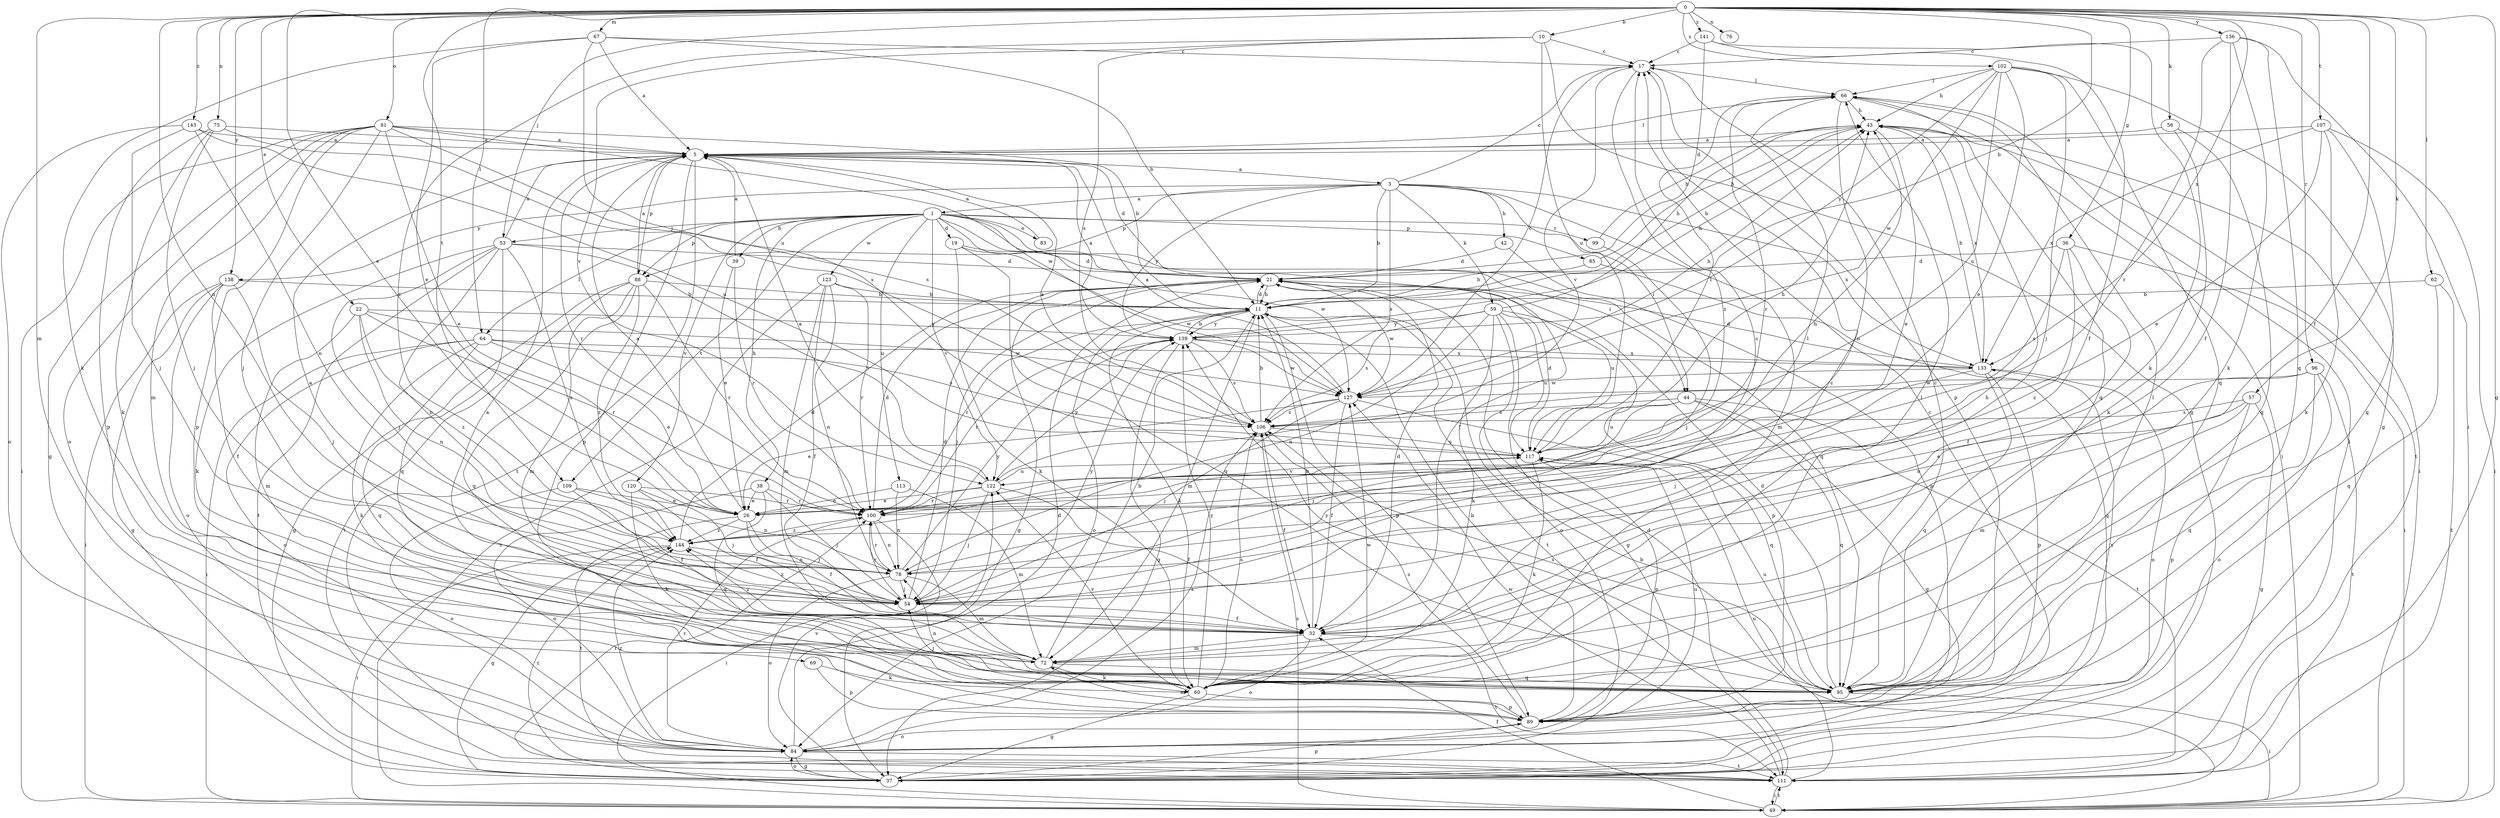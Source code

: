 strict digraph  {
0;
1;
3;
5;
10;
11;
17;
19;
21;
22;
26;
32;
36;
37;
38;
39;
42;
43;
44;
49;
53;
54;
56;
57;
59;
60;
62;
64;
66;
67;
69;
72;
75;
76;
78;
81;
83;
84;
85;
88;
89;
95;
96;
99;
100;
102;
106;
107;
109;
111;
113;
117;
120;
122;
123;
127;
133;
136;
138;
139;
141;
143;
144;
0 -> 10  [label=b];
0 -> 11  [label=b];
0 -> 22  [label=e];
0 -> 26  [label=e];
0 -> 32  [label=f];
0 -> 36  [label=g];
0 -> 37  [label=g];
0 -> 53  [label=j];
0 -> 56  [label=k];
0 -> 57  [label=k];
0 -> 62  [label=l];
0 -> 64  [label=l];
0 -> 67  [label=m];
0 -> 69  [label=m];
0 -> 75  [label=n];
0 -> 76  [label=n];
0 -> 78  [label=n];
0 -> 81  [label=o];
0 -> 96  [label=r];
0 -> 102  [label=s];
0 -> 107  [label=t];
0 -> 109  [label=t];
0 -> 133  [label=x];
0 -> 136  [label=y];
0 -> 138  [label=y];
0 -> 141  [label=z];
0 -> 143  [label=z];
1 -> 19  [label=d];
1 -> 32  [label=f];
1 -> 38  [label=h];
1 -> 39  [label=h];
1 -> 44  [label=i];
1 -> 53  [label=j];
1 -> 64  [label=l];
1 -> 83  [label=o];
1 -> 85  [label=p];
1 -> 88  [label=p];
1 -> 95  [label=q];
1 -> 99  [label=r];
1 -> 109  [label=t];
1 -> 113  [label=u];
1 -> 120  [label=v];
1 -> 122  [label=v];
1 -> 123  [label=w];
1 -> 127  [label=w];
3 -> 1  [label=a];
3 -> 11  [label=b];
3 -> 17  [label=c];
3 -> 42  [label=h];
3 -> 44  [label=i];
3 -> 59  [label=k];
3 -> 72  [label=m];
3 -> 88  [label=p];
3 -> 106  [label=s];
3 -> 133  [label=x];
3 -> 138  [label=y];
3 -> 139  [label=y];
5 -> 3  [label=a];
5 -> 21  [label=d];
5 -> 66  [label=l];
5 -> 88  [label=p];
5 -> 89  [label=p];
5 -> 100  [label=r];
5 -> 111  [label=t];
10 -> 17  [label=c];
10 -> 37  [label=g];
10 -> 106  [label=s];
10 -> 117  [label=u];
10 -> 122  [label=v];
10 -> 144  [label=z];
11 -> 21  [label=d];
11 -> 60  [label=k];
11 -> 72  [label=m];
11 -> 84  [label=o];
11 -> 89  [label=p];
11 -> 100  [label=r];
11 -> 111  [label=t];
11 -> 139  [label=y];
17 -> 66  [label=l];
17 -> 89  [label=p];
17 -> 122  [label=v];
17 -> 144  [label=z];
19 -> 21  [label=d];
19 -> 60  [label=k];
19 -> 95  [label=q];
19 -> 127  [label=w];
21 -> 11  [label=b];
21 -> 37  [label=g];
21 -> 54  [label=j];
21 -> 117  [label=u];
21 -> 127  [label=w];
22 -> 72  [label=m];
22 -> 78  [label=n];
22 -> 100  [label=r];
22 -> 127  [label=w];
22 -> 139  [label=y];
22 -> 144  [label=z];
26 -> 5  [label=a];
26 -> 32  [label=f];
26 -> 54  [label=j];
26 -> 111  [label=t];
26 -> 144  [label=z];
32 -> 11  [label=b];
32 -> 21  [label=d];
32 -> 72  [label=m];
32 -> 84  [label=o];
32 -> 111  [label=t];
32 -> 144  [label=z];
36 -> 21  [label=d];
36 -> 32  [label=f];
36 -> 49  [label=i];
36 -> 106  [label=s];
36 -> 144  [label=z];
37 -> 84  [label=o];
37 -> 89  [label=p];
37 -> 100  [label=r];
37 -> 122  [label=v];
38 -> 26  [label=e];
38 -> 54  [label=j];
38 -> 84  [label=o];
38 -> 95  [label=q];
38 -> 100  [label=r];
39 -> 5  [label=a];
39 -> 26  [label=e];
39 -> 100  [label=r];
42 -> 21  [label=d];
42 -> 89  [label=p];
43 -> 5  [label=a];
43 -> 11  [label=b];
43 -> 26  [label=e];
43 -> 49  [label=i];
43 -> 111  [label=t];
43 -> 133  [label=x];
44 -> 37  [label=g];
44 -> 54  [label=j];
44 -> 95  [label=q];
44 -> 106  [label=s];
44 -> 111  [label=t];
44 -> 117  [label=u];
49 -> 11  [label=b];
49 -> 32  [label=f];
49 -> 106  [label=s];
49 -> 111  [label=t];
53 -> 5  [label=a];
53 -> 21  [label=d];
53 -> 54  [label=j];
53 -> 60  [label=k];
53 -> 78  [label=n];
53 -> 95  [label=q];
53 -> 111  [label=t];
53 -> 122  [label=v];
53 -> 144  [label=z];
54 -> 5  [label=a];
54 -> 17  [label=c];
54 -> 21  [label=d];
54 -> 32  [label=f];
54 -> 100  [label=r];
54 -> 139  [label=y];
54 -> 144  [label=z];
56 -> 5  [label=a];
56 -> 60  [label=k];
56 -> 95  [label=q];
57 -> 26  [label=e];
57 -> 37  [label=g];
57 -> 72  [label=m];
57 -> 89  [label=p];
57 -> 106  [label=s];
59 -> 37  [label=g];
59 -> 43  [label=h];
59 -> 60  [label=k];
59 -> 78  [label=n];
59 -> 84  [label=o];
59 -> 89  [label=p];
59 -> 106  [label=s];
59 -> 117  [label=u];
59 -> 139  [label=y];
60 -> 17  [label=c];
60 -> 37  [label=g];
60 -> 54  [label=j];
60 -> 66  [label=l];
60 -> 89  [label=p];
60 -> 106  [label=s];
60 -> 122  [label=v];
60 -> 127  [label=w];
60 -> 139  [label=y];
62 -> 11  [label=b];
62 -> 95  [label=q];
62 -> 111  [label=t];
64 -> 26  [label=e];
64 -> 49  [label=i];
64 -> 60  [label=k];
64 -> 84  [label=o];
64 -> 95  [label=q];
64 -> 106  [label=s];
64 -> 133  [label=x];
66 -> 43  [label=h];
66 -> 49  [label=i];
66 -> 78  [label=n];
66 -> 95  [label=q];
66 -> 100  [label=r];
67 -> 5  [label=a];
67 -> 11  [label=b];
67 -> 17  [label=c];
67 -> 26  [label=e];
67 -> 60  [label=k];
67 -> 117  [label=u];
69 -> 60  [label=k];
69 -> 89  [label=p];
72 -> 5  [label=a];
72 -> 11  [label=b];
72 -> 43  [label=h];
72 -> 60  [label=k];
72 -> 95  [label=q];
75 -> 5  [label=a];
75 -> 54  [label=j];
75 -> 60  [label=k];
75 -> 89  [label=p];
75 -> 106  [label=s];
78 -> 54  [label=j];
78 -> 66  [label=l];
78 -> 72  [label=m];
78 -> 84  [label=o];
78 -> 100  [label=r];
78 -> 139  [label=y];
81 -> 5  [label=a];
81 -> 11  [label=b];
81 -> 26  [label=e];
81 -> 37  [label=g];
81 -> 49  [label=i];
81 -> 54  [label=j];
81 -> 72  [label=m];
81 -> 84  [label=o];
81 -> 89  [label=p];
81 -> 106  [label=s];
81 -> 127  [label=w];
83 -> 5  [label=a];
84 -> 17  [label=c];
84 -> 21  [label=d];
84 -> 37  [label=g];
84 -> 100  [label=r];
84 -> 106  [label=s];
84 -> 111  [label=t];
84 -> 144  [label=z];
85 -> 11  [label=b];
85 -> 37  [label=g];
85 -> 43  [label=h];
88 -> 5  [label=a];
88 -> 11  [label=b];
88 -> 37  [label=g];
88 -> 72  [label=m];
88 -> 95  [label=q];
88 -> 100  [label=r];
88 -> 111  [label=t];
88 -> 144  [label=z];
89 -> 11  [label=b];
89 -> 72  [label=m];
89 -> 84  [label=o];
89 -> 106  [label=s];
89 -> 117  [label=u];
89 -> 133  [label=x];
95 -> 17  [label=c];
95 -> 21  [label=d];
95 -> 49  [label=i];
95 -> 66  [label=l];
95 -> 78  [label=n];
95 -> 106  [label=s];
95 -> 117  [label=u];
95 -> 139  [label=y];
96 -> 78  [label=n];
96 -> 84  [label=o];
96 -> 95  [label=q];
96 -> 111  [label=t];
96 -> 127  [label=w];
99 -> 43  [label=h];
99 -> 54  [label=j];
100 -> 21  [label=d];
100 -> 43  [label=h];
100 -> 49  [label=i];
100 -> 78  [label=n];
100 -> 144  [label=z];
102 -> 26  [label=e];
102 -> 37  [label=g];
102 -> 43  [label=h];
102 -> 54  [label=j];
102 -> 66  [label=l];
102 -> 95  [label=q];
102 -> 117  [label=u];
102 -> 127  [label=w];
102 -> 139  [label=y];
106 -> 5  [label=a];
106 -> 11  [label=b];
106 -> 32  [label=f];
106 -> 117  [label=u];
107 -> 5  [label=a];
107 -> 26  [label=e];
107 -> 49  [label=i];
107 -> 60  [label=k];
107 -> 95  [label=q];
107 -> 133  [label=x];
109 -> 26  [label=e];
109 -> 32  [label=f];
109 -> 78  [label=n];
109 -> 84  [label=o];
111 -> 21  [label=d];
111 -> 49  [label=i];
111 -> 66  [label=l];
111 -> 117  [label=u];
111 -> 127  [label=w];
111 -> 144  [label=z];
113 -> 26  [label=e];
113 -> 72  [label=m];
113 -> 78  [label=n];
117 -> 21  [label=d];
117 -> 43  [label=h];
117 -> 60  [label=k];
117 -> 66  [label=l];
117 -> 89  [label=p];
117 -> 122  [label=v];
120 -> 32  [label=f];
120 -> 54  [label=j];
120 -> 60  [label=k];
120 -> 100  [label=r];
122 -> 5  [label=a];
122 -> 26  [label=e];
122 -> 32  [label=f];
122 -> 54  [label=j];
122 -> 100  [label=r];
122 -> 117  [label=u];
122 -> 139  [label=y];
123 -> 11  [label=b];
123 -> 32  [label=f];
123 -> 49  [label=i];
123 -> 72  [label=m];
123 -> 78  [label=n];
123 -> 100  [label=r];
127 -> 5  [label=a];
127 -> 17  [label=c];
127 -> 26  [label=e];
127 -> 32  [label=f];
127 -> 43  [label=h];
127 -> 54  [label=j];
127 -> 95  [label=q];
127 -> 106  [label=s];
133 -> 21  [label=d];
133 -> 43  [label=h];
133 -> 54  [label=j];
133 -> 84  [label=o];
133 -> 89  [label=p];
133 -> 95  [label=q];
133 -> 127  [label=w];
136 -> 17  [label=c];
136 -> 32  [label=f];
136 -> 49  [label=i];
136 -> 60  [label=k];
136 -> 95  [label=q];
136 -> 100  [label=r];
138 -> 11  [label=b];
138 -> 32  [label=f];
138 -> 37  [label=g];
138 -> 49  [label=i];
138 -> 54  [label=j];
138 -> 84  [label=o];
139 -> 5  [label=a];
139 -> 11  [label=b];
139 -> 37  [label=g];
139 -> 43  [label=h];
139 -> 100  [label=r];
139 -> 106  [label=s];
139 -> 127  [label=w];
139 -> 133  [label=x];
141 -> 17  [label=c];
141 -> 21  [label=d];
141 -> 32  [label=f];
141 -> 60  [label=k];
143 -> 5  [label=a];
143 -> 54  [label=j];
143 -> 78  [label=n];
143 -> 84  [label=o];
143 -> 117  [label=u];
144 -> 21  [label=d];
144 -> 37  [label=g];
144 -> 49  [label=i];
144 -> 78  [label=n];
}
